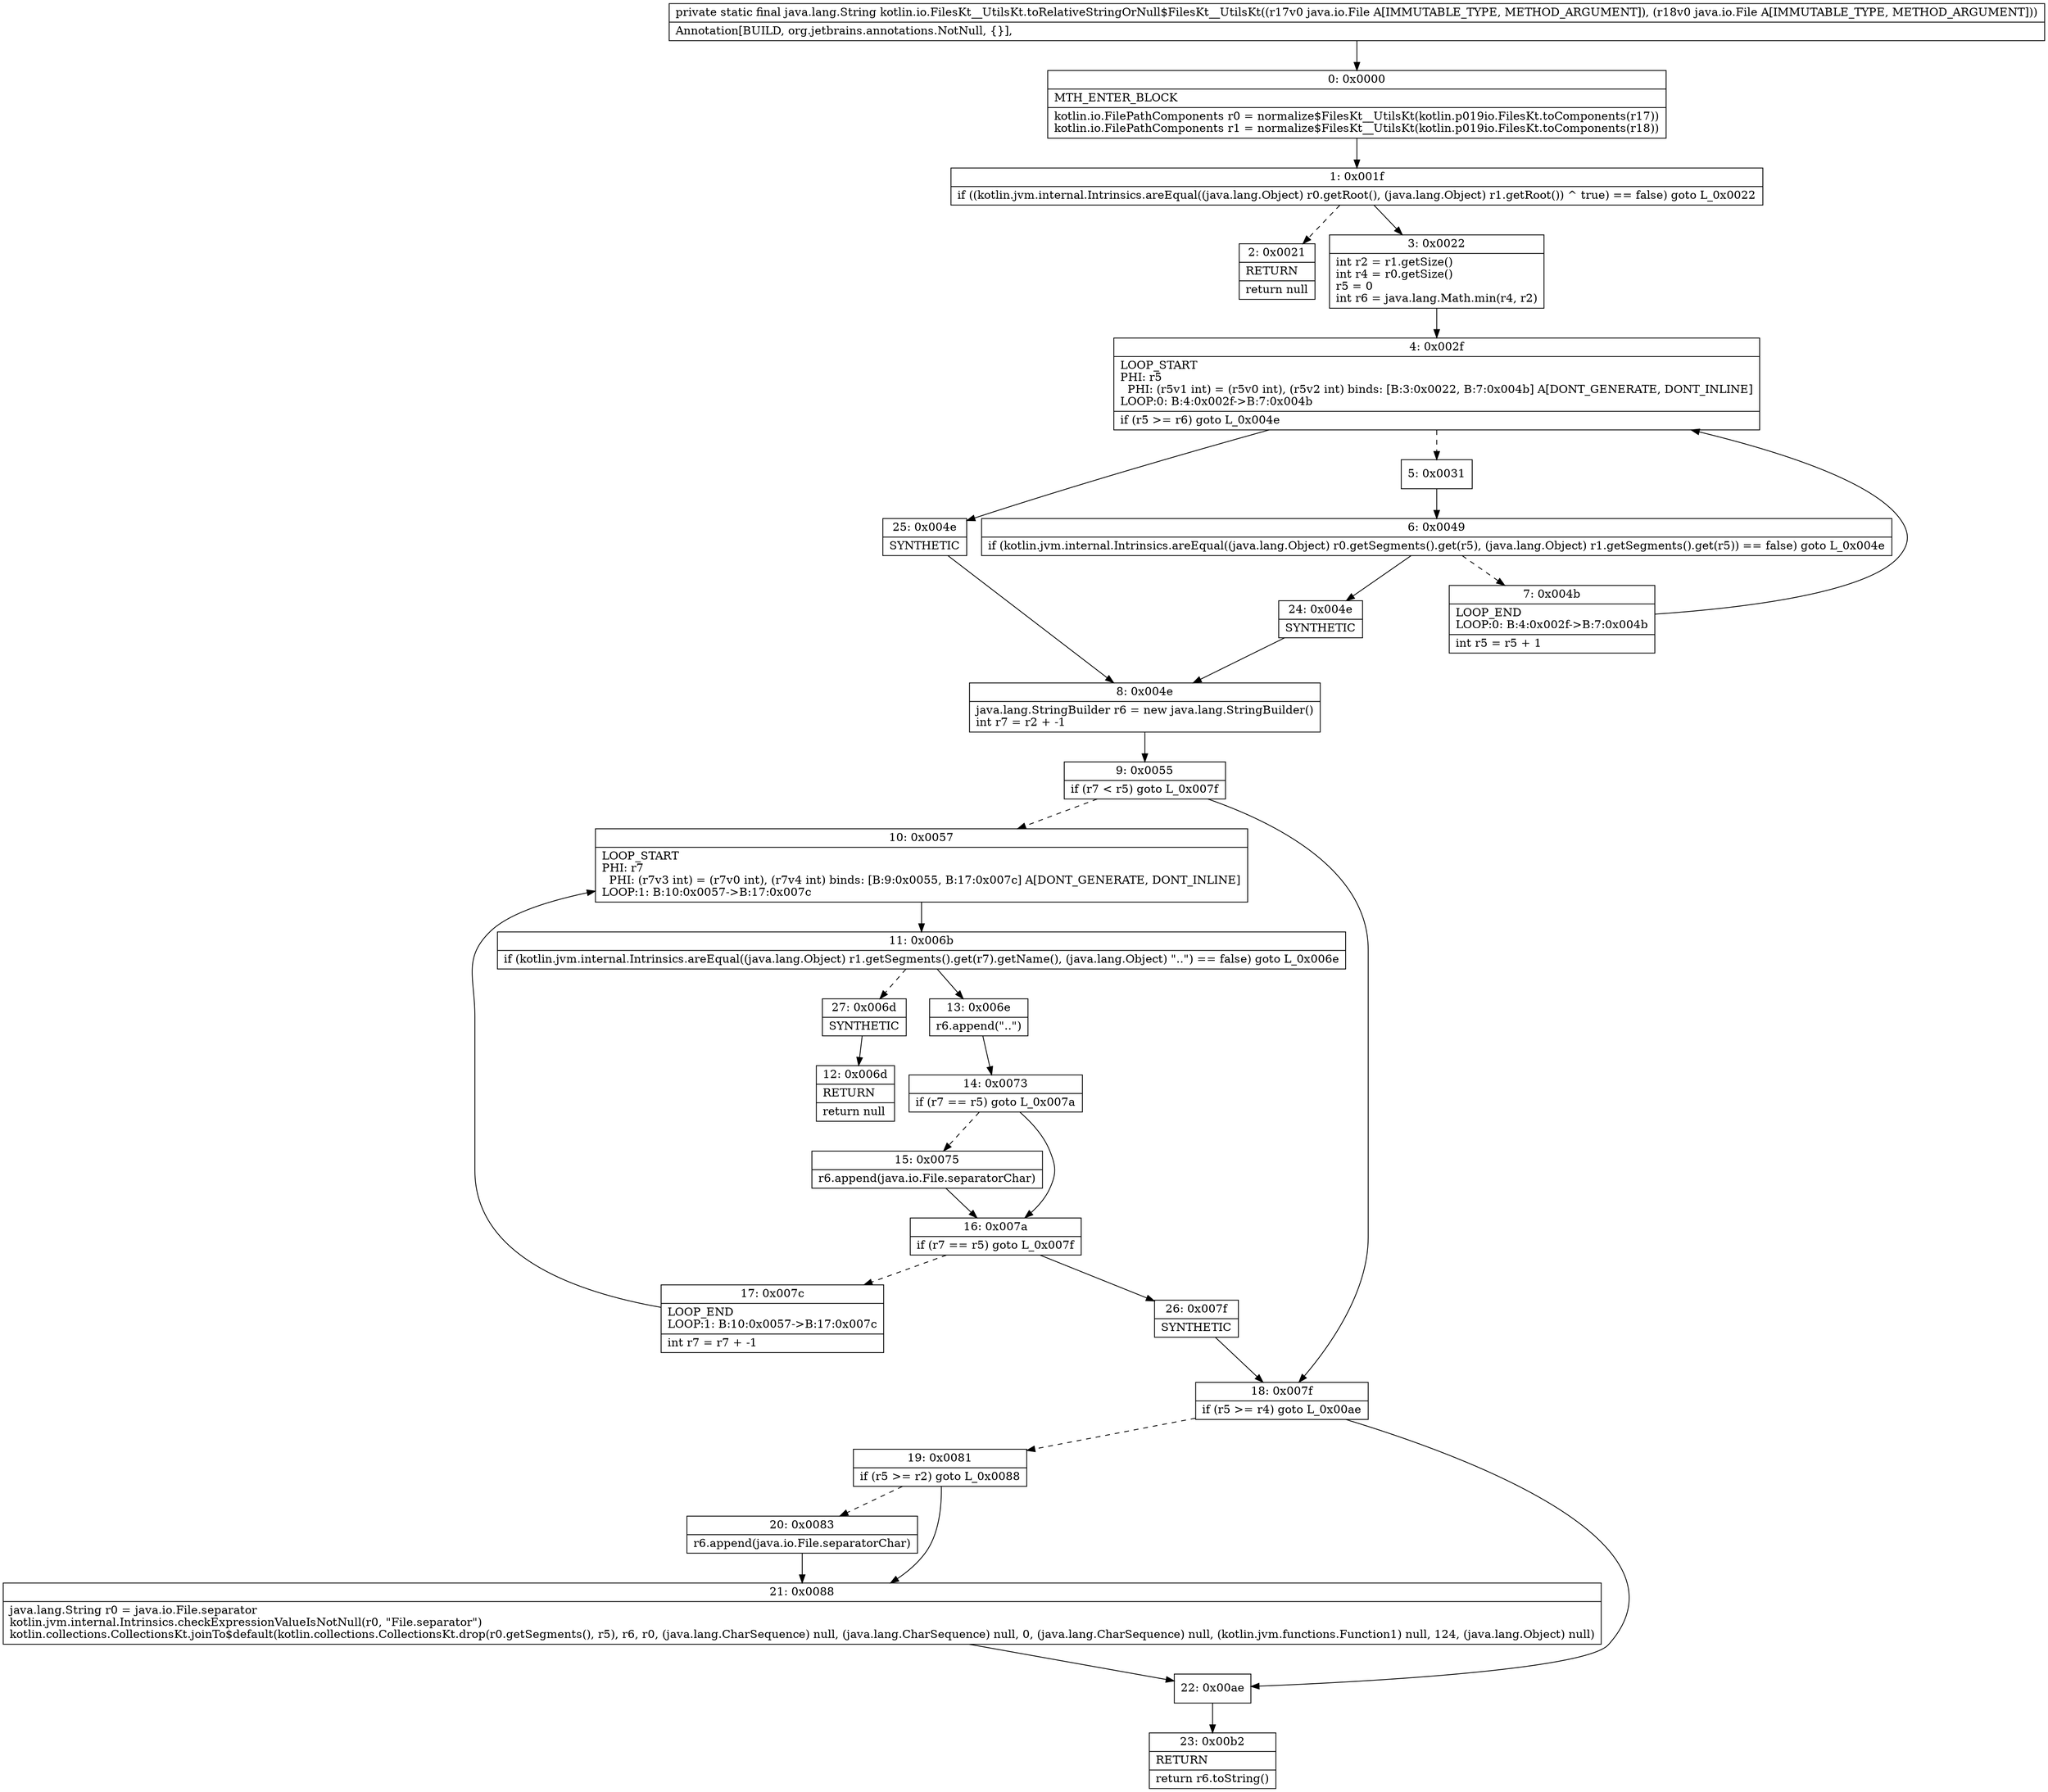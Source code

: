 digraph "CFG forkotlin.io.FilesKt__UtilsKt.toRelativeStringOrNull$FilesKt__UtilsKt(Ljava\/io\/File;Ljava\/io\/File;)Ljava\/lang\/String;" {
Node_0 [shape=record,label="{0\:\ 0x0000|MTH_ENTER_BLOCK\l|kotlin.io.FilePathComponents r0 = normalize$FilesKt__UtilsKt(kotlin.p019io.FilesKt.toComponents(r17))\lkotlin.io.FilePathComponents r1 = normalize$FilesKt__UtilsKt(kotlin.p019io.FilesKt.toComponents(r18))\l}"];
Node_1 [shape=record,label="{1\:\ 0x001f|if ((kotlin.jvm.internal.Intrinsics.areEqual((java.lang.Object) r0.getRoot(), (java.lang.Object) r1.getRoot()) ^ true) == false) goto L_0x0022\l}"];
Node_2 [shape=record,label="{2\:\ 0x0021|RETURN\l|return null\l}"];
Node_3 [shape=record,label="{3\:\ 0x0022|int r2 = r1.getSize()\lint r4 = r0.getSize()\lr5 = 0\lint r6 = java.lang.Math.min(r4, r2)\l}"];
Node_4 [shape=record,label="{4\:\ 0x002f|LOOP_START\lPHI: r5 \l  PHI: (r5v1 int) = (r5v0 int), (r5v2 int) binds: [B:3:0x0022, B:7:0x004b] A[DONT_GENERATE, DONT_INLINE]\lLOOP:0: B:4:0x002f\-\>B:7:0x004b\l|if (r5 \>= r6) goto L_0x004e\l}"];
Node_5 [shape=record,label="{5\:\ 0x0031}"];
Node_6 [shape=record,label="{6\:\ 0x0049|if (kotlin.jvm.internal.Intrinsics.areEqual((java.lang.Object) r0.getSegments().get(r5), (java.lang.Object) r1.getSegments().get(r5)) == false) goto L_0x004e\l}"];
Node_7 [shape=record,label="{7\:\ 0x004b|LOOP_END\lLOOP:0: B:4:0x002f\-\>B:7:0x004b\l|int r5 = r5 + 1\l}"];
Node_8 [shape=record,label="{8\:\ 0x004e|java.lang.StringBuilder r6 = new java.lang.StringBuilder()\lint r7 = r2 + \-1\l}"];
Node_9 [shape=record,label="{9\:\ 0x0055|if (r7 \< r5) goto L_0x007f\l}"];
Node_10 [shape=record,label="{10\:\ 0x0057|LOOP_START\lPHI: r7 \l  PHI: (r7v3 int) = (r7v0 int), (r7v4 int) binds: [B:9:0x0055, B:17:0x007c] A[DONT_GENERATE, DONT_INLINE]\lLOOP:1: B:10:0x0057\-\>B:17:0x007c\l}"];
Node_11 [shape=record,label="{11\:\ 0x006b|if (kotlin.jvm.internal.Intrinsics.areEqual((java.lang.Object) r1.getSegments().get(r7).getName(), (java.lang.Object) \"..\") == false) goto L_0x006e\l}"];
Node_12 [shape=record,label="{12\:\ 0x006d|RETURN\l|return null\l}"];
Node_13 [shape=record,label="{13\:\ 0x006e|r6.append(\"..\")\l}"];
Node_14 [shape=record,label="{14\:\ 0x0073|if (r7 == r5) goto L_0x007a\l}"];
Node_15 [shape=record,label="{15\:\ 0x0075|r6.append(java.io.File.separatorChar)\l}"];
Node_16 [shape=record,label="{16\:\ 0x007a|if (r7 == r5) goto L_0x007f\l}"];
Node_17 [shape=record,label="{17\:\ 0x007c|LOOP_END\lLOOP:1: B:10:0x0057\-\>B:17:0x007c\l|int r7 = r7 + \-1\l}"];
Node_18 [shape=record,label="{18\:\ 0x007f|if (r5 \>= r4) goto L_0x00ae\l}"];
Node_19 [shape=record,label="{19\:\ 0x0081|if (r5 \>= r2) goto L_0x0088\l}"];
Node_20 [shape=record,label="{20\:\ 0x0083|r6.append(java.io.File.separatorChar)\l}"];
Node_21 [shape=record,label="{21\:\ 0x0088|java.lang.String r0 = java.io.File.separator\lkotlin.jvm.internal.Intrinsics.checkExpressionValueIsNotNull(r0, \"File.separator\")\lkotlin.collections.CollectionsKt.joinTo$default(kotlin.collections.CollectionsKt.drop(r0.getSegments(), r5), r6, r0, (java.lang.CharSequence) null, (java.lang.CharSequence) null, 0, (java.lang.CharSequence) null, (kotlin.jvm.functions.Function1) null, 124, (java.lang.Object) null)\l}"];
Node_22 [shape=record,label="{22\:\ 0x00ae}"];
Node_23 [shape=record,label="{23\:\ 0x00b2|RETURN\l|return r6.toString()\l}"];
Node_24 [shape=record,label="{24\:\ 0x004e|SYNTHETIC\l}"];
Node_25 [shape=record,label="{25\:\ 0x004e|SYNTHETIC\l}"];
Node_26 [shape=record,label="{26\:\ 0x007f|SYNTHETIC\l}"];
Node_27 [shape=record,label="{27\:\ 0x006d|SYNTHETIC\l}"];
MethodNode[shape=record,label="{private static final java.lang.String kotlin.io.FilesKt__UtilsKt.toRelativeStringOrNull$FilesKt__UtilsKt((r17v0 java.io.File A[IMMUTABLE_TYPE, METHOD_ARGUMENT]), (r18v0 java.io.File A[IMMUTABLE_TYPE, METHOD_ARGUMENT]))  | Annotation[BUILD, org.jetbrains.annotations.NotNull, \{\}], \l}"];
MethodNode -> Node_0;
Node_0 -> Node_1;
Node_1 -> Node_2[style=dashed];
Node_1 -> Node_3;
Node_3 -> Node_4;
Node_4 -> Node_5[style=dashed];
Node_4 -> Node_25;
Node_5 -> Node_6;
Node_6 -> Node_7[style=dashed];
Node_6 -> Node_24;
Node_7 -> Node_4;
Node_8 -> Node_9;
Node_9 -> Node_10[style=dashed];
Node_9 -> Node_18;
Node_10 -> Node_11;
Node_11 -> Node_13;
Node_11 -> Node_27[style=dashed];
Node_13 -> Node_14;
Node_14 -> Node_15[style=dashed];
Node_14 -> Node_16;
Node_15 -> Node_16;
Node_16 -> Node_17[style=dashed];
Node_16 -> Node_26;
Node_17 -> Node_10;
Node_18 -> Node_19[style=dashed];
Node_18 -> Node_22;
Node_19 -> Node_20[style=dashed];
Node_19 -> Node_21;
Node_20 -> Node_21;
Node_21 -> Node_22;
Node_22 -> Node_23;
Node_24 -> Node_8;
Node_25 -> Node_8;
Node_26 -> Node_18;
Node_27 -> Node_12;
}

